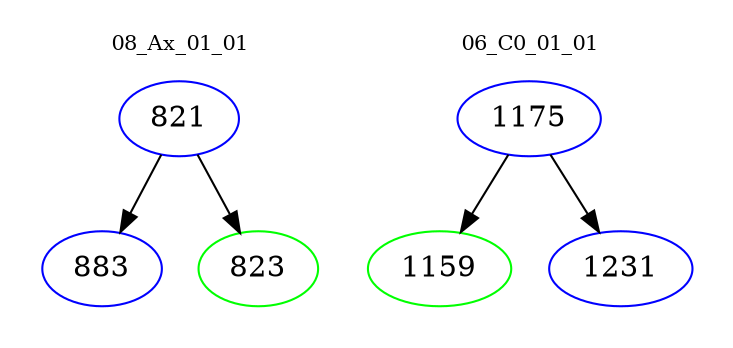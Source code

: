 digraph{
subgraph cluster_0 {
color = white
label = "08_Ax_01_01";
fontsize=10;
T0_821 [label="821", color="blue"]
T0_821 -> T0_883 [color="black"]
T0_883 [label="883", color="blue"]
T0_821 -> T0_823 [color="black"]
T0_823 [label="823", color="green"]
}
subgraph cluster_1 {
color = white
label = "06_C0_01_01";
fontsize=10;
T1_1175 [label="1175", color="blue"]
T1_1175 -> T1_1159 [color="black"]
T1_1159 [label="1159", color="green"]
T1_1175 -> T1_1231 [color="black"]
T1_1231 [label="1231", color="blue"]
}
}
